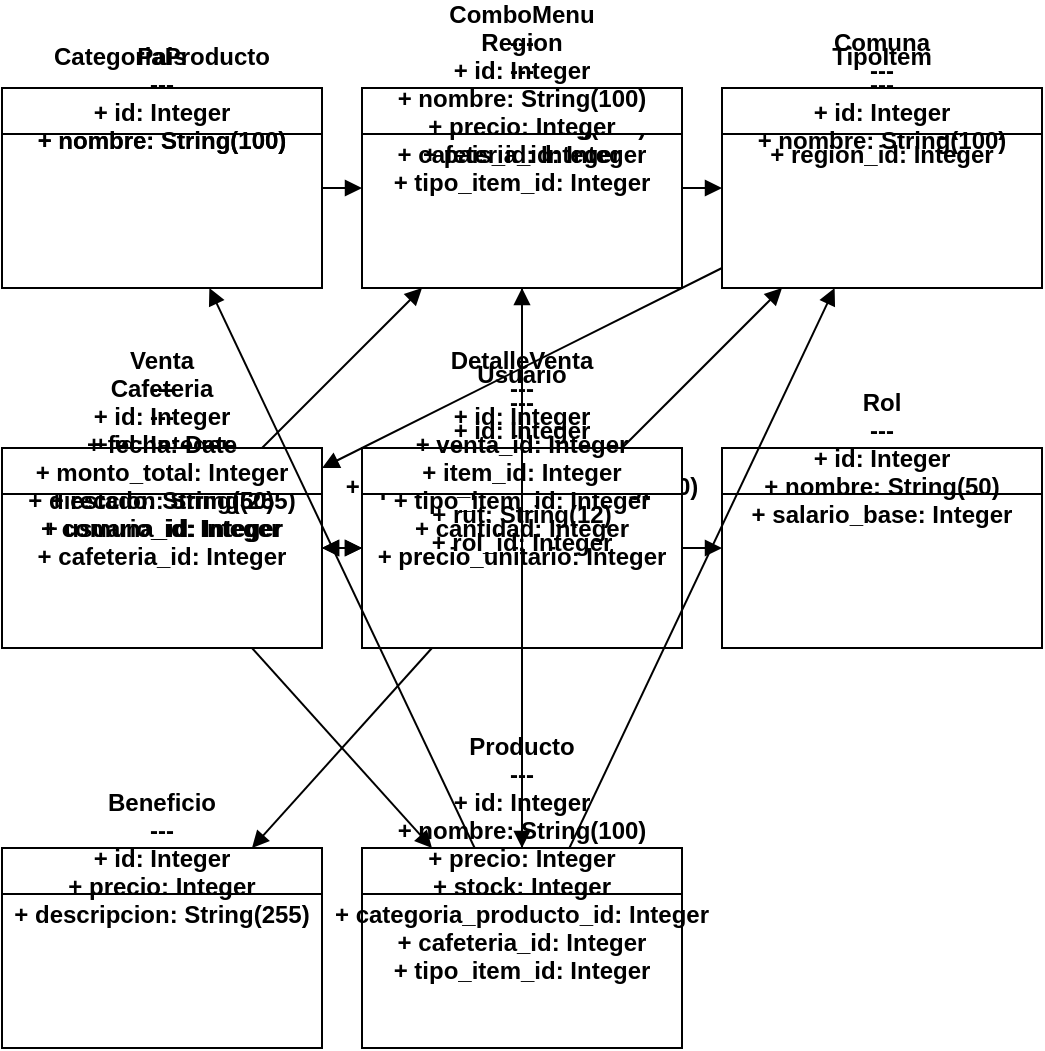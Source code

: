 <mxfile><diagram name="ClassDiagram"><mxGraphModel dx="593" dy="602" grid="1" gridSize="10" guides="1" tooltips="1" connect="1" arrows="1" fold="1" page="1" pageScale="1" pageWidth="827" pageHeight="1169" math="0"><root><mxCell id="0" /><mxCell id="1" parent="0" /><mxCell id="Pais" value="Pais&#10;---&#10;+ id: Integer&#10;+ nombre: String(100)&#10;" style="swimlane;fontStyle=1;rounded=0;" vertex="1" parent="1"><mxGeometry x="20" y="20" width="160" height="100" as="geometry" /></mxCell><mxCell id="Region" value="Region&#10;---&#10;+ id: Integer&#10;+ nombre: String(100)&#10;+ pais_id: Integer&#10;" style="swimlane;fontStyle=1;rounded=0;" vertex="1" parent="1"><mxGeometry x="200" y="20" width="160" height="100" as="geometry" /></mxCell><mxCell id="Comuna" value="Comuna&#10;---&#10;+ id: Integer&#10;+ nombre: String(100)&#10;+ region_id: Integer&#10;" style="swimlane;fontStyle=1;rounded=0;" vertex="1" parent="1"><mxGeometry x="380" y="20" width="160" height="100" as="geometry" /></mxCell><mxCell id="Cafeteria" value="Cafeteria&#10;---&#10;+ id: Integer&#10;+ nombre: String(100)&#10;+ direccion: String(255)&#10;+ comuna_id: Integer&#10;" style="swimlane;fontStyle=1;rounded=0;" vertex="1" parent="1"><mxGeometry x="20" y="200" width="160" height="100" as="geometry" /></mxCell><mxCell id="Usuario" value="Usuario&#10;---&#10;+ id: Integer&#10;+ nombre: String(100)&#10;+ apellido_paterno: String(100)&#10;+ rut: String(12)&#10;+ rol_id: Integer&#10;" style="swimlane;fontStyle=1;rounded=0;" vertex="1" parent="1"><mxGeometry x="200" y="200" width="160" height="100" as="geometry" /></mxCell><mxCell id="Rol" value="Rol&#10;---&#10;+ id: Integer&#10;+ nombre: String(50)&#10;+ salario_base: Integer&#10;" style="swimlane;fontStyle=1;rounded=0;" vertex="1" parent="1"><mxGeometry x="380" y="200" width="160" height="100" as="geometry" /></mxCell><mxCell id="Beneficio" value="Beneficio&#10;---&#10;+ id: Integer&#10;+ precio: Integer&#10;+ descripcion: String(255)&#10;" style="swimlane;fontStyle=1;rounded=0;" vertex="1" parent="1"><mxGeometry x="20" y="400" width="160" height="100" as="geometry" /></mxCell><mxCell id="Producto" value="Producto&#10;---&#10;+ id: Integer&#10;+ nombre: String(100)&#10;+ precio: Integer&#10;+ stock: Integer&#10;+ categoria_producto_id: Integer&#10;+ cafeteria_id: Integer&#10;+ tipo_item_id: Integer&#10;" style="swimlane;fontStyle=1;rounded=0;" vertex="1" parent="1"><mxGeometry x="200" y="400" width="160" height="100" as="geometry" /></mxCell><mxCell id="CategoriaProducto" value="CategoriaProducto&#10;---&#10;+ id: Integer&#10;+ nombre: String(100)&#10;" style="swimlane;fontStyle=1;rounded=0;" vertex="1" parent="1"><mxGeometry x="20" y="20" width="160" height="100" as="geometry" /></mxCell><mxCell id="ComboMenu" value="ComboMenu&#10;---&#10;+ id: Integer&#10;+ nombre: String(100)&#10;+ precio: Integer&#10;+ cafeteria_id: Integer&#10;+ tipo_item_id: Integer&#10;" style="swimlane;fontStyle=1;rounded=0;" vertex="1" parent="1"><mxGeometry x="200" y="20" width="160" height="100" as="geometry" /></mxCell><mxCell id="TipoItem" value="TipoItem&#10;---&#10;+ id: Integer&#10;+ nombre: String(100)&#10;" style="swimlane;fontStyle=1;rounded=0;" vertex="1" parent="1"><mxGeometry x="380" y="20" width="160" height="100" as="geometry" /></mxCell><mxCell id="Venta" value="Venta&#10;---&#10;+ id: Integer&#10;+ fecha: Date&#10;+ monto_total: Integer&#10;+ estado: String(50)&#10;+ usuario_id: Integer&#10;+ cafeteria_id: Integer&#10;" style="swimlane;fontStyle=1;rounded=0;" vertex="1" parent="1"><mxGeometry x="20" y="200" width="160" height="100" as="geometry" /></mxCell><mxCell id="DetalleVenta" value="DetalleVenta&#10;---&#10;+ id: Integer&#10;+ venta_id: Integer&#10;+ item_id: Integer&#10;+ tipo_item_id: Integer&#10;+ cantidad: Integer&#10;+ precio_unitario: Integer&#10;" style="swimlane;fontStyle=1;rounded=0;" vertex="1" parent="1"><mxGeometry x="200" y="200" width="160" height="100" as="geometry" /></mxCell><mxCell id="Pais-Region" edge="1" source="Pais" target="Region" parent="1" style="endArrow=block;endFill=1;"><mxGeometry relative="1" as="geometry" /></mxCell><mxCell id="Region-Comuna" edge="1" source="Region" target="Comuna" parent="1" style="endArrow=block;endFill=1;"><mxGeometry relative="1" as="geometry" /></mxCell><mxCell id="Comuna-Cafeteria" edge="1" source="Comuna" target="Cafeteria" parent="1" style="endArrow=block;endFill=1;"><mxGeometry relative="1" as="geometry" /></mxCell><mxCell id="Usuario-Rol" edge="1" source="Usuario" target="Rol" parent="1" style="endArrow=block;endFill=1;"><mxGeometry relative="1" as="geometry" /></mxCell><mxCell id="Usuario-Beneficio" edge="1" source="Usuario" target="Beneficio" parent="1" style="endArrow=block;endFill=1;"><mxGeometry relative="1" as="geometry" /></mxCell><mxCell id="Producto-CategoriaProducto" edge="1" source="Producto" target="CategoriaProducto" parent="1" style="endArrow=block;endFill=1;"><mxGeometry relative="1" as="geometry" /></mxCell><mxCell id="Producto-ComboMenu" edge="1" source="Producto" target="ComboMenu" parent="1" style="endArrow=block;endFill=1;"><mxGeometry relative="1" as="geometry" /></mxCell><mxCell id="Venta-Usuario" edge="1" source="Venta" target="Usuario" parent="1" style="endArrow=block;endFill=1;"><mxGeometry relative="1" as="geometry" /></mxCell><mxCell id="Venta-DetalleVenta" edge="1" source="Venta" target="DetalleVenta" parent="1" style="endArrow=block;endFill=1;"><mxGeometry relative="1" as="geometry" /></mxCell><mxCell id="Cafeteria-Producto" edge="1" source="Cafeteria" target="Producto" parent="1" style="endArrow=block;endFill=1;"><mxGeometry relative="1" as="geometry" /></mxCell><mxCell id="Cafeteria-ComboMenu" edge="1" source="Cafeteria" target="ComboMenu" parent="1" style="endArrow=block;endFill=1;"><mxGeometry relative="1" as="geometry" /></mxCell><mxCell id="Usuario-Cafeteria" edge="1" source="Usuario" target="Cafeteria" parent="1" style="endArrow=block;endFill=1;"><mxGeometry relative="1" as="geometry" /></mxCell><mxCell id="Venta-Cafeteria" edge="1" source="Venta" target="Cafeteria" parent="1" style="endArrow=block;endFill=1;"><mxGeometry relative="1" as="geometry" /></mxCell><mxCell id="ComboMenu-Producto" edge="1" source="ComboMenu" target="Producto" parent="1" style="endArrow=block;endFill=1;"><mxGeometry relative="1" as="geometry" /></mxCell><mxCell id="DetalleVenta-Venta" edge="1" source="DetalleVenta" target="Venta" parent="1" style="endArrow=block;endFill=1;"><mxGeometry relative="1" as="geometry" /></mxCell><mxCell id="DetalleVenta-TipoItem" edge="1" source="DetalleVenta" target="TipoItem" parent="1" style="endArrow=block;endFill=1;"><mxGeometry relative="1" as="geometry" /></mxCell><mxCell id="Producto-TipoItem" edge="1" source="Producto" target="TipoItem" parent="1" style="endArrow=block;endFill=1;"><mxGeometry relative="1" as="geometry" /></mxCell></root></mxGraphModel></diagram></mxfile>
